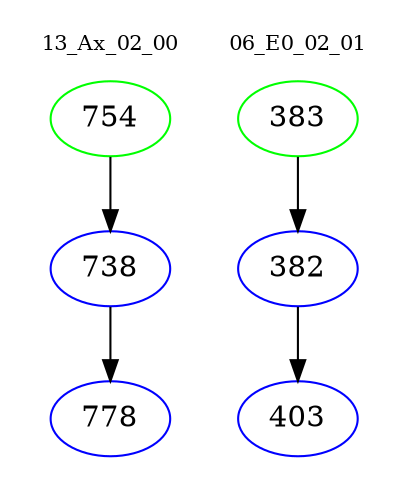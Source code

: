 digraph{
subgraph cluster_0 {
color = white
label = "13_Ax_02_00";
fontsize=10;
T0_754 [label="754", color="green"]
T0_754 -> T0_738 [color="black"]
T0_738 [label="738", color="blue"]
T0_738 -> T0_778 [color="black"]
T0_778 [label="778", color="blue"]
}
subgraph cluster_1 {
color = white
label = "06_E0_02_01";
fontsize=10;
T1_383 [label="383", color="green"]
T1_383 -> T1_382 [color="black"]
T1_382 [label="382", color="blue"]
T1_382 -> T1_403 [color="black"]
T1_403 [label="403", color="blue"]
}
}
